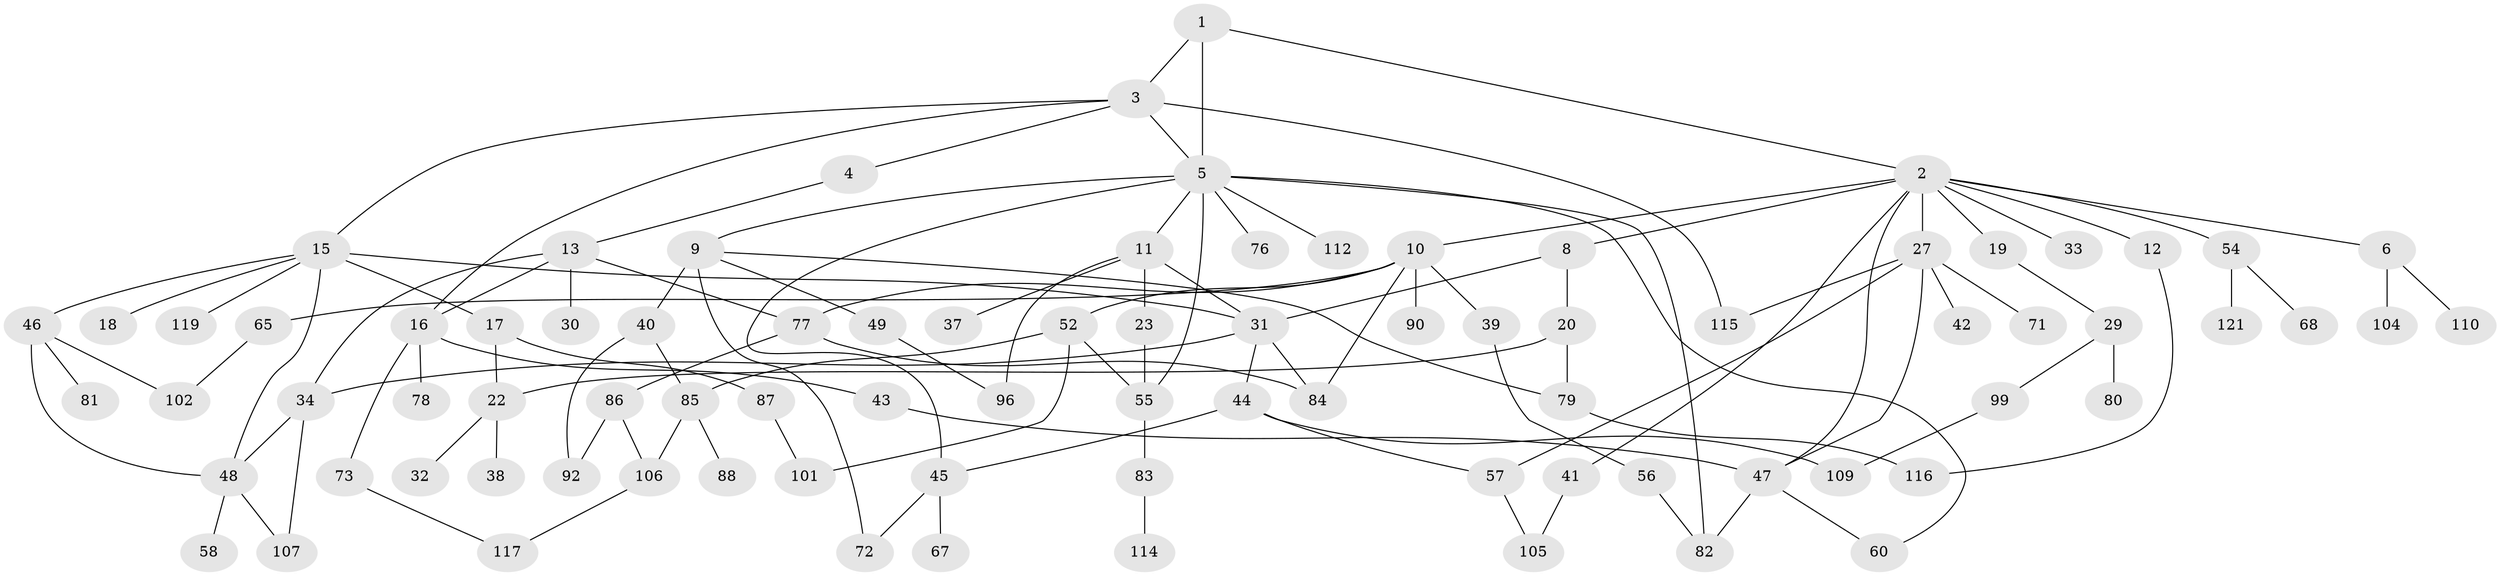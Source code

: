 // original degree distribution, {3: 0.19672131147540983, 7: 0.03278688524590164, 8: 0.00819672131147541, 4: 0.12295081967213115, 6: 0.02459016393442623, 2: 0.30327868852459017, 1: 0.28688524590163933, 5: 0.02459016393442623}
// Generated by graph-tools (version 1.1) at 2025/10/02/27/25 16:10:51]
// undirected, 85 vertices, 118 edges
graph export_dot {
graph [start="1"]
  node [color=gray90,style=filled];
  1 [super="+21"];
  2 [super="+7"];
  3 [super="+28"];
  4 [super="+111"];
  5 [super="+59"];
  6 [super="+36"];
  8 [super="+103"];
  9 [super="+91"];
  10 [super="+35"];
  11 [super="+70"];
  12;
  13 [super="+14"];
  15 [super="+25"];
  16 [super="+64"];
  17 [super="+26"];
  18 [super="+24"];
  19 [super="+75"];
  20;
  22 [super="+63"];
  23;
  27 [super="+89"];
  29;
  30;
  31 [super="+50"];
  32;
  33 [super="+118"];
  34 [super="+53"];
  37;
  38;
  39;
  40 [super="+61"];
  41 [super="+97"];
  42;
  43;
  44;
  45 [super="+74"];
  46 [super="+51"];
  47 [super="+62"];
  48 [super="+94"];
  49;
  52 [super="+93"];
  54;
  55 [super="+120"];
  56 [super="+98"];
  57 [super="+113"];
  58;
  60 [super="+69"];
  65 [super="+66"];
  67;
  68;
  71;
  72;
  73;
  76;
  77;
  78;
  79;
  80;
  81;
  82 [super="+100"];
  83;
  84;
  85 [super="+108"];
  86 [super="+95"];
  87;
  88;
  90;
  92;
  96;
  99;
  101;
  102;
  104;
  105;
  106;
  107;
  109;
  110;
  112;
  114;
  115;
  116;
  117 [super="+122"];
  119;
  121;
  1 -- 2;
  1 -- 3;
  1 -- 5;
  2 -- 6;
  2 -- 8;
  2 -- 10;
  2 -- 12;
  2 -- 27;
  2 -- 33;
  2 -- 19;
  2 -- 54;
  2 -- 41;
  2 -- 47;
  3 -- 4;
  3 -- 5;
  3 -- 15;
  3 -- 16;
  3 -- 115;
  4 -- 13;
  5 -- 9;
  5 -- 11;
  5 -- 55;
  5 -- 76;
  5 -- 82;
  5 -- 112;
  5 -- 45;
  5 -- 60;
  6 -- 104;
  6 -- 110;
  8 -- 20;
  8 -- 31;
  9 -- 40;
  9 -- 49;
  9 -- 79;
  9 -- 72;
  10 -- 77;
  10 -- 90;
  10 -- 65;
  10 -- 52;
  10 -- 84;
  10 -- 39;
  11 -- 23;
  11 -- 37;
  11 -- 96;
  11 -- 31;
  12 -- 116;
  13 -- 34;
  13 -- 16;
  13 -- 77;
  13 -- 30;
  15 -- 17;
  15 -- 18;
  15 -- 31;
  15 -- 46;
  15 -- 48;
  15 -- 119;
  16 -- 43;
  16 -- 73;
  16 -- 78;
  17 -- 87;
  17 -- 22;
  19 -- 29;
  20 -- 22;
  20 -- 79;
  22 -- 32;
  22 -- 38;
  23 -- 55;
  27 -- 42;
  27 -- 47;
  27 -- 57;
  27 -- 71;
  27 -- 115;
  29 -- 80;
  29 -- 99;
  31 -- 44;
  31 -- 84;
  31 -- 34;
  34 -- 48;
  34 -- 107;
  39 -- 56;
  40 -- 85;
  40 -- 92;
  41 -- 105;
  43 -- 47;
  44 -- 45;
  44 -- 109;
  44 -- 57;
  45 -- 67;
  45 -- 72;
  46 -- 102;
  46 -- 48;
  46 -- 81;
  47 -- 60;
  47 -- 82;
  48 -- 58;
  48 -- 107;
  49 -- 96;
  52 -- 101;
  52 -- 85;
  52 -- 55;
  54 -- 68;
  54 -- 121;
  55 -- 83;
  56 -- 82;
  57 -- 105;
  65 -- 102;
  73 -- 117;
  77 -- 84;
  77 -- 86;
  79 -- 116;
  83 -- 114;
  85 -- 88;
  85 -- 106;
  86 -- 106;
  86 -- 92;
  87 -- 101;
  99 -- 109;
  106 -- 117;
}
